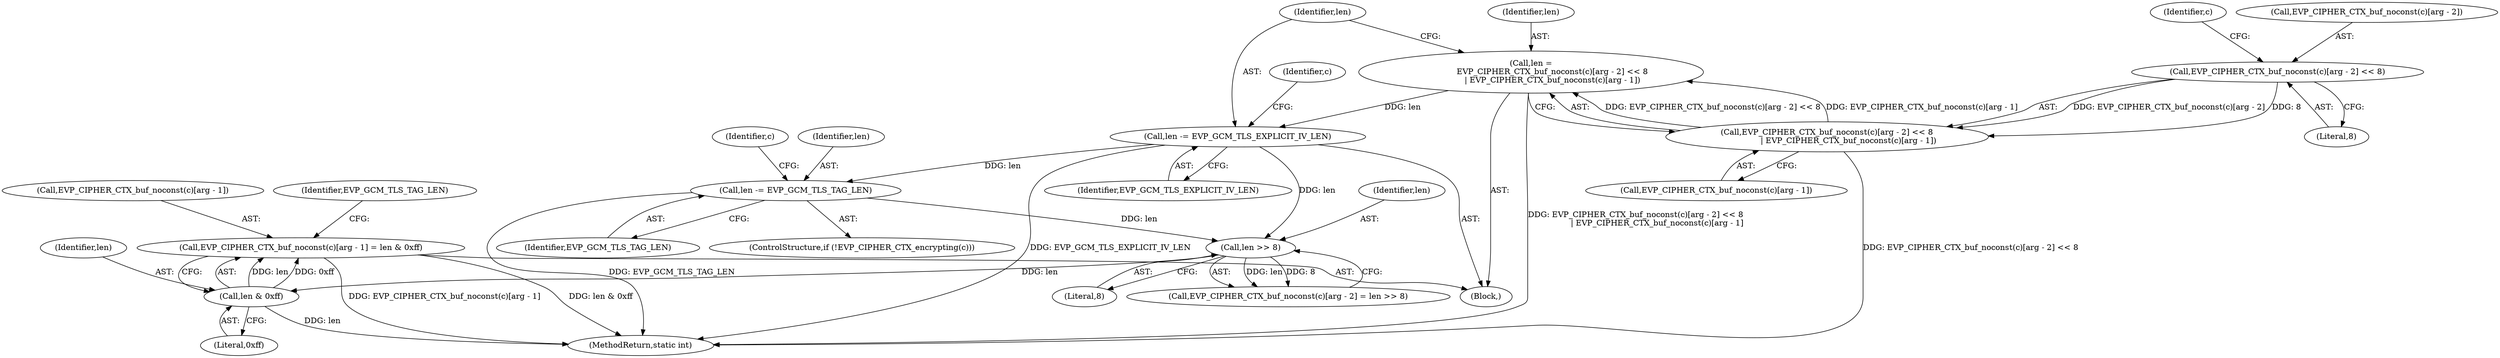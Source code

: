 digraph "0_openssl_00d965474b22b54e4275232bc71ee0c699c5cd21_0@array" {
"1000513" [label="(Call,EVP_CIPHER_CTX_buf_noconst(c)[arg - 1] = len & 0xff)"];
"1000520" [label="(Call,len & 0xff)"];
"1000510" [label="(Call,len >> 8)"];
"1000493" [label="(Call,len -= EVP_GCM_TLS_EXPLICIT_IV_LEN)"];
"1000476" [label="(Call,len =\n                 EVP_CIPHER_CTX_buf_noconst(c)[arg - 2] << 8\n                 | EVP_CIPHER_CTX_buf_noconst(c)[arg - 1])"];
"1000478" [label="(Call,EVP_CIPHER_CTX_buf_noconst(c)[arg - 2] << 8\n                 | EVP_CIPHER_CTX_buf_noconst(c)[arg - 1])"];
"1000479" [label="(Call,EVP_CIPHER_CTX_buf_noconst(c)[arg - 2] << 8)"];
"1000500" [label="(Call,len -= EVP_GCM_TLS_TAG_LEN)"];
"1000486" [label="(Literal,8)"];
"1000520" [label="(Call,len & 0xff)"];
"1000501" [label="(Identifier,len)"];
"1000494" [label="(Identifier,len)"];
"1000478" [label="(Call,EVP_CIPHER_CTX_buf_noconst(c)[arg - 2] << 8\n                 | EVP_CIPHER_CTX_buf_noconst(c)[arg - 1])"];
"1000496" [label="(ControlStructure,if (!EVP_CIPHER_CTX_encrypting(c)))"];
"1000500" [label="(Call,len -= EVP_GCM_TLS_TAG_LEN)"];
"1000499" [label="(Identifier,c)"];
"1000506" [label="(Identifier,c)"];
"1000480" [label="(Call,EVP_CIPHER_CTX_buf_noconst(c)[arg - 2])"];
"1000514" [label="(Call,EVP_CIPHER_CTX_buf_noconst(c)[arg - 1])"];
"1000489" [label="(Identifier,c)"];
"1000511" [label="(Identifier,len)"];
"1000502" [label="(Identifier,EVP_GCM_TLS_TAG_LEN)"];
"1000510" [label="(Call,len >> 8)"];
"1000477" [label="(Identifier,len)"];
"1000614" [label="(MethodReturn,static int)"];
"1000503" [label="(Call,EVP_CIPHER_CTX_buf_noconst(c)[arg - 2] = len >> 8)"];
"1000522" [label="(Literal,0xff)"];
"1000487" [label="(Call,EVP_CIPHER_CTX_buf_noconst(c)[arg - 1])"];
"1000512" [label="(Literal,8)"];
"1000479" [label="(Call,EVP_CIPHER_CTX_buf_noconst(c)[arg - 2] << 8)"];
"1000495" [label="(Identifier,EVP_GCM_TLS_EXPLICIT_IV_LEN)"];
"1000513" [label="(Call,EVP_CIPHER_CTX_buf_noconst(c)[arg - 1] = len & 0xff)"];
"1000521" [label="(Identifier,len)"];
"1000493" [label="(Call,len -= EVP_GCM_TLS_EXPLICIT_IV_LEN)"];
"1000474" [label="(Block,)"];
"1000524" [label="(Identifier,EVP_GCM_TLS_TAG_LEN)"];
"1000476" [label="(Call,len =\n                 EVP_CIPHER_CTX_buf_noconst(c)[arg - 2] << 8\n                 | EVP_CIPHER_CTX_buf_noconst(c)[arg - 1])"];
"1000513" -> "1000474"  [label="AST: "];
"1000513" -> "1000520"  [label="CFG: "];
"1000514" -> "1000513"  [label="AST: "];
"1000520" -> "1000513"  [label="AST: "];
"1000524" -> "1000513"  [label="CFG: "];
"1000513" -> "1000614"  [label="DDG: len & 0xff"];
"1000513" -> "1000614"  [label="DDG: EVP_CIPHER_CTX_buf_noconst(c)[arg - 1]"];
"1000520" -> "1000513"  [label="DDG: len"];
"1000520" -> "1000513"  [label="DDG: 0xff"];
"1000520" -> "1000522"  [label="CFG: "];
"1000521" -> "1000520"  [label="AST: "];
"1000522" -> "1000520"  [label="AST: "];
"1000520" -> "1000614"  [label="DDG: len"];
"1000510" -> "1000520"  [label="DDG: len"];
"1000510" -> "1000503"  [label="AST: "];
"1000510" -> "1000512"  [label="CFG: "];
"1000511" -> "1000510"  [label="AST: "];
"1000512" -> "1000510"  [label="AST: "];
"1000503" -> "1000510"  [label="CFG: "];
"1000510" -> "1000503"  [label="DDG: len"];
"1000510" -> "1000503"  [label="DDG: 8"];
"1000493" -> "1000510"  [label="DDG: len"];
"1000500" -> "1000510"  [label="DDG: len"];
"1000493" -> "1000474"  [label="AST: "];
"1000493" -> "1000495"  [label="CFG: "];
"1000494" -> "1000493"  [label="AST: "];
"1000495" -> "1000493"  [label="AST: "];
"1000499" -> "1000493"  [label="CFG: "];
"1000493" -> "1000614"  [label="DDG: EVP_GCM_TLS_EXPLICIT_IV_LEN"];
"1000476" -> "1000493"  [label="DDG: len"];
"1000493" -> "1000500"  [label="DDG: len"];
"1000476" -> "1000474"  [label="AST: "];
"1000476" -> "1000478"  [label="CFG: "];
"1000477" -> "1000476"  [label="AST: "];
"1000478" -> "1000476"  [label="AST: "];
"1000494" -> "1000476"  [label="CFG: "];
"1000476" -> "1000614"  [label="DDG: EVP_CIPHER_CTX_buf_noconst(c)[arg - 2] << 8\n                 | EVP_CIPHER_CTX_buf_noconst(c)[arg - 1]"];
"1000478" -> "1000476"  [label="DDG: EVP_CIPHER_CTX_buf_noconst(c)[arg - 2] << 8"];
"1000478" -> "1000476"  [label="DDG: EVP_CIPHER_CTX_buf_noconst(c)[arg - 1]"];
"1000478" -> "1000487"  [label="CFG: "];
"1000479" -> "1000478"  [label="AST: "];
"1000487" -> "1000478"  [label="AST: "];
"1000478" -> "1000614"  [label="DDG: EVP_CIPHER_CTX_buf_noconst(c)[arg - 2] << 8"];
"1000479" -> "1000478"  [label="DDG: EVP_CIPHER_CTX_buf_noconst(c)[arg - 2]"];
"1000479" -> "1000478"  [label="DDG: 8"];
"1000479" -> "1000486"  [label="CFG: "];
"1000480" -> "1000479"  [label="AST: "];
"1000486" -> "1000479"  [label="AST: "];
"1000489" -> "1000479"  [label="CFG: "];
"1000500" -> "1000496"  [label="AST: "];
"1000500" -> "1000502"  [label="CFG: "];
"1000501" -> "1000500"  [label="AST: "];
"1000502" -> "1000500"  [label="AST: "];
"1000506" -> "1000500"  [label="CFG: "];
"1000500" -> "1000614"  [label="DDG: EVP_GCM_TLS_TAG_LEN"];
}
